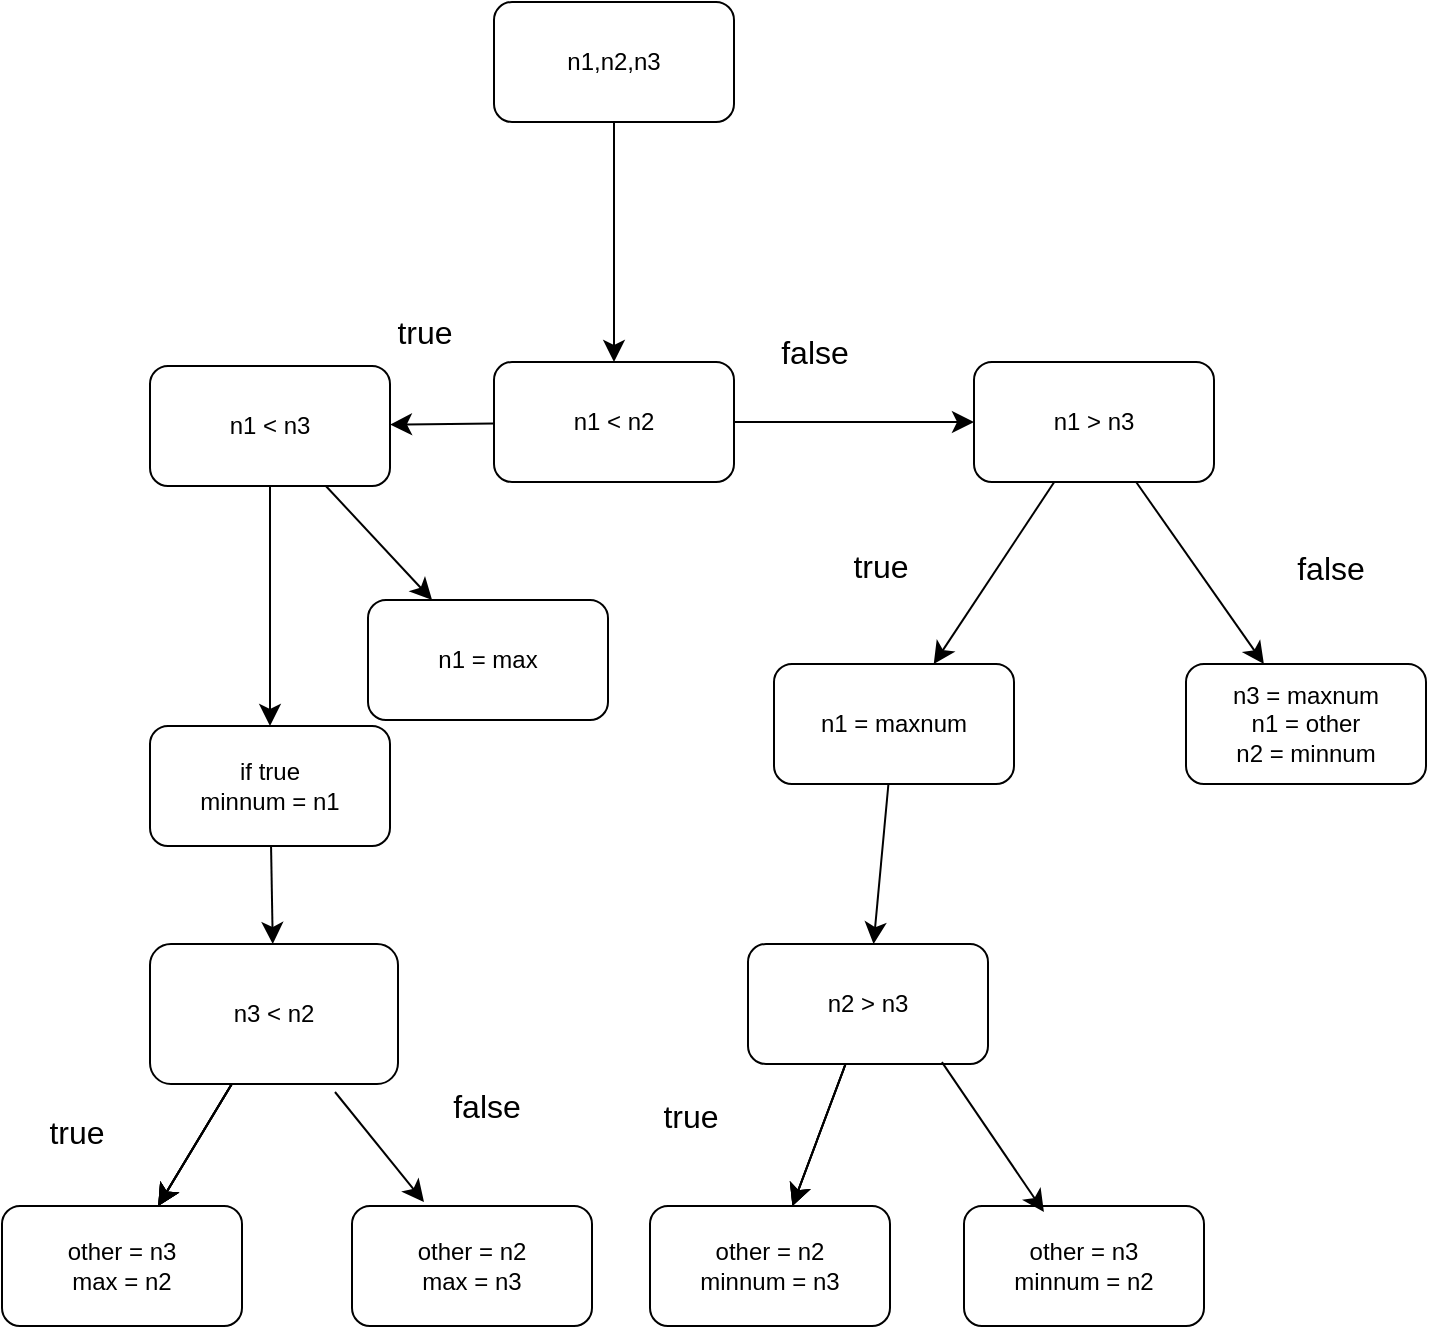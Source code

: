 <mxfile version="24.7.16">
  <diagram name="Page-1" id="UHTLzjkn6akkXgr3sJ76">
    <mxGraphModel dx="1177" dy="1330" grid="0" gridSize="10" guides="1" tooltips="1" connect="1" arrows="1" fold="1" page="0" pageScale="1" pageWidth="850" pageHeight="1100" math="0" shadow="0">
      <root>
        <mxCell id="0" />
        <mxCell id="1" parent="0" />
        <mxCell id="U758MEhYooCLYz5TgYB6-3" value="" style="edgeStyle=none;curved=1;rounded=0;orthogonalLoop=1;jettySize=auto;html=1;fontSize=12;startSize=8;endSize=8;" parent="1" source="U758MEhYooCLYz5TgYB6-1" target="U758MEhYooCLYz5TgYB6-2" edge="1">
          <mxGeometry relative="1" as="geometry" />
        </mxCell>
        <mxCell id="U758MEhYooCLYz5TgYB6-1" value="n1,n2,n3" style="rounded=1;whiteSpace=wrap;html=1;" parent="1" vertex="1">
          <mxGeometry x="123" y="-150" width="120" height="60" as="geometry" />
        </mxCell>
        <mxCell id="U758MEhYooCLYz5TgYB6-5" value="" style="edgeStyle=none;curved=1;rounded=0;orthogonalLoop=1;jettySize=auto;html=1;fontSize=12;startSize=8;endSize=8;" parent="1" source="U758MEhYooCLYz5TgYB6-2" target="U758MEhYooCLYz5TgYB6-4" edge="1">
          <mxGeometry relative="1" as="geometry" />
        </mxCell>
        <mxCell id="U758MEhYooCLYz5TgYB6-10" value="" style="edgeStyle=none;curved=1;rounded=0;orthogonalLoop=1;jettySize=auto;html=1;fontSize=12;startSize=8;endSize=8;" parent="1" source="U758MEhYooCLYz5TgYB6-2" target="U758MEhYooCLYz5TgYB6-9" edge="1">
          <mxGeometry relative="1" as="geometry" />
        </mxCell>
        <mxCell id="U758MEhYooCLYz5TgYB6-2" value="n1 &amp;lt; n2" style="rounded=1;whiteSpace=wrap;html=1;" parent="1" vertex="1">
          <mxGeometry x="123" y="30" width="120" height="60" as="geometry" />
        </mxCell>
        <mxCell id="U758MEhYooCLYz5TgYB6-7" value="" style="edgeStyle=none;curved=1;rounded=0;orthogonalLoop=1;jettySize=auto;html=1;fontSize=12;startSize=8;endSize=8;" parent="1" source="U758MEhYooCLYz5TgYB6-4" target="U758MEhYooCLYz5TgYB6-6" edge="1">
          <mxGeometry relative="1" as="geometry" />
        </mxCell>
        <mxCell id="U758MEhYooCLYz5TgYB6-17" value="" style="edgeStyle=none;curved=1;rounded=0;orthogonalLoop=1;jettySize=auto;html=1;fontSize=12;startSize=8;endSize=8;" parent="1" source="U758MEhYooCLYz5TgYB6-4" target="U758MEhYooCLYz5TgYB6-16" edge="1">
          <mxGeometry relative="1" as="geometry" />
        </mxCell>
        <mxCell id="U758MEhYooCLYz5TgYB6-4" value="n1 &amp;lt; n3" style="rounded=1;whiteSpace=wrap;html=1;" parent="1" vertex="1">
          <mxGeometry x="-49" y="32" width="120" height="60" as="geometry" />
        </mxCell>
        <mxCell id="U758MEhYooCLYz5TgYB6-6" value="n1 = max" style="rounded=1;whiteSpace=wrap;html=1;" parent="1" vertex="1">
          <mxGeometry x="60" y="149" width="120" height="60" as="geometry" />
        </mxCell>
        <mxCell id="U758MEhYooCLYz5TgYB6-8" value="true" style="text;html=1;align=center;verticalAlign=middle;resizable=0;points=[];autosize=1;strokeColor=none;fillColor=none;fontSize=16;" parent="1" vertex="1">
          <mxGeometry x="65.5" y="-0.5" width="45" height="31" as="geometry" />
        </mxCell>
        <mxCell id="U758MEhYooCLYz5TgYB6-13" value="" style="edgeStyle=none;curved=1;rounded=0;orthogonalLoop=1;jettySize=auto;html=1;fontSize=12;startSize=8;endSize=8;" parent="1" source="U758MEhYooCLYz5TgYB6-9" target="U758MEhYooCLYz5TgYB6-12" edge="1">
          <mxGeometry relative="1" as="geometry" />
        </mxCell>
        <mxCell id="U758MEhYooCLYz5TgYB6-15" value="" style="edgeStyle=none;curved=1;rounded=0;orthogonalLoop=1;jettySize=auto;html=1;fontSize=12;startSize=8;endSize=8;" parent="1" source="U758MEhYooCLYz5TgYB6-9" target="U758MEhYooCLYz5TgYB6-14" edge="1">
          <mxGeometry relative="1" as="geometry" />
        </mxCell>
        <mxCell id="U758MEhYooCLYz5TgYB6-9" value="n1 &amp;gt; n3" style="whiteSpace=wrap;html=1;rounded=1;" parent="1" vertex="1">
          <mxGeometry x="363" y="30" width="120" height="60" as="geometry" />
        </mxCell>
        <mxCell id="U758MEhYooCLYz5TgYB6-11" value="false" style="text;html=1;align=center;verticalAlign=middle;resizable=0;points=[];autosize=1;strokeColor=none;fillColor=none;fontSize=16;" parent="1" vertex="1">
          <mxGeometry x="256.5" y="9.5" width="52" height="31" as="geometry" />
        </mxCell>
        <mxCell id="U758MEhYooCLYz5TgYB6-31" value="" style="edgeStyle=none;curved=1;rounded=0;orthogonalLoop=1;jettySize=auto;html=1;fontSize=12;startSize=8;endSize=8;" parent="1" source="U758MEhYooCLYz5TgYB6-12" target="U758MEhYooCLYz5TgYB6-30" edge="1">
          <mxGeometry relative="1" as="geometry" />
        </mxCell>
        <mxCell id="U758MEhYooCLYz5TgYB6-12" value="n1 = maxnum" style="whiteSpace=wrap;html=1;rounded=1;" parent="1" vertex="1">
          <mxGeometry x="263" y="181" width="120" height="60" as="geometry" />
        </mxCell>
        <mxCell id="U758MEhYooCLYz5TgYB6-14" value="n3 = maxnum&lt;div&gt;n1 = other&lt;/div&gt;&lt;div&gt;n2 = minnum&lt;/div&gt;" style="whiteSpace=wrap;html=1;rounded=1;" parent="1" vertex="1">
          <mxGeometry x="469" y="181" width="120" height="60" as="geometry" />
        </mxCell>
        <mxCell id="U758MEhYooCLYz5TgYB6-19" value="" style="edgeStyle=none;curved=1;rounded=0;orthogonalLoop=1;jettySize=auto;html=1;fontSize=12;startSize=8;endSize=8;" parent="1" source="U758MEhYooCLYz5TgYB6-16" target="U758MEhYooCLYz5TgYB6-18" edge="1">
          <mxGeometry relative="1" as="geometry" />
        </mxCell>
        <mxCell id="U758MEhYooCLYz5TgYB6-16" value="&lt;div&gt;if true&lt;/div&gt;&lt;div&gt;minnum = n1&lt;/div&gt;" style="rounded=1;whiteSpace=wrap;html=1;" parent="1" vertex="1">
          <mxGeometry x="-49" y="212" width="120" height="60" as="geometry" />
        </mxCell>
        <mxCell id="U758MEhYooCLYz5TgYB6-21" value="" style="edgeStyle=none;curved=1;rounded=0;orthogonalLoop=1;jettySize=auto;html=1;fontSize=12;startSize=8;endSize=8;" parent="1" source="U758MEhYooCLYz5TgYB6-18" target="U758MEhYooCLYz5TgYB6-20" edge="1">
          <mxGeometry relative="1" as="geometry" />
        </mxCell>
        <mxCell id="U758MEhYooCLYz5TgYB6-23" value="" style="edgeStyle=none;curved=1;rounded=0;orthogonalLoop=1;jettySize=auto;html=1;fontSize=12;startSize=8;endSize=8;" parent="1" source="U758MEhYooCLYz5TgYB6-18" target="U758MEhYooCLYz5TgYB6-20" edge="1">
          <mxGeometry relative="1" as="geometry" />
        </mxCell>
        <mxCell id="U758MEhYooCLYz5TgYB6-24" value="" style="edgeStyle=none;curved=1;rounded=0;orthogonalLoop=1;jettySize=auto;html=1;fontSize=12;startSize=8;endSize=8;" parent="1" source="U758MEhYooCLYz5TgYB6-18" target="U758MEhYooCLYz5TgYB6-20" edge="1">
          <mxGeometry relative="1" as="geometry" />
        </mxCell>
        <mxCell id="U758MEhYooCLYz5TgYB6-25" value="" style="edgeStyle=none;curved=1;rounded=0;orthogonalLoop=1;jettySize=auto;html=1;fontSize=12;startSize=8;endSize=8;" parent="1" source="U758MEhYooCLYz5TgYB6-18" target="U758MEhYooCLYz5TgYB6-20" edge="1">
          <mxGeometry relative="1" as="geometry" />
        </mxCell>
        <mxCell id="U758MEhYooCLYz5TgYB6-18" value="n3 &amp;lt; n2" style="whiteSpace=wrap;html=1;rounded=1;" parent="1" vertex="1">
          <mxGeometry x="-49" y="321" width="124" height="70" as="geometry" />
        </mxCell>
        <mxCell id="U758MEhYooCLYz5TgYB6-20" value="other = n3&lt;div&gt;max = n2&lt;/div&gt;" style="whiteSpace=wrap;html=1;rounded=1;" parent="1" vertex="1">
          <mxGeometry x="-123" y="452" width="120" height="60" as="geometry" />
        </mxCell>
        <mxCell id="U758MEhYooCLYz5TgYB6-22" value="true" style="text;html=1;align=center;verticalAlign=middle;resizable=0;points=[];autosize=1;strokeColor=none;fillColor=none;fontSize=16;" parent="1" vertex="1">
          <mxGeometry x="-109" y="399" width="45" height="31" as="geometry" />
        </mxCell>
        <mxCell id="U758MEhYooCLYz5TgYB6-26" value="other = n2&lt;div&gt;max = n3&lt;/div&gt;" style="whiteSpace=wrap;html=1;rounded=1;" parent="1" vertex="1">
          <mxGeometry x="52" y="452" width="120" height="60" as="geometry" />
        </mxCell>
        <mxCell id="U758MEhYooCLYz5TgYB6-28" value="" style="endArrow=classic;html=1;rounded=0;fontSize=12;startSize=8;endSize=8;curved=1;" parent="1" edge="1">
          <mxGeometry width="50" height="50" relative="1" as="geometry">
            <mxPoint x="43.5" y="395" as="sourcePoint" />
            <mxPoint x="88" y="450" as="targetPoint" />
          </mxGeometry>
        </mxCell>
        <mxCell id="U758MEhYooCLYz5TgYB6-29" value="false" style="text;html=1;align=center;verticalAlign=middle;resizable=0;points=[];autosize=1;strokeColor=none;fillColor=none;fontSize=16;" parent="1" vertex="1">
          <mxGeometry x="92.5" y="386.5" width="52" height="31" as="geometry" />
        </mxCell>
        <mxCell id="U758MEhYooCLYz5TgYB6-34" value="" style="edgeStyle=none;curved=1;rounded=0;orthogonalLoop=1;jettySize=auto;html=1;fontSize=12;startSize=8;endSize=8;" parent="1" source="U758MEhYooCLYz5TgYB6-30" target="U758MEhYooCLYz5TgYB6-33" edge="1">
          <mxGeometry relative="1" as="geometry" />
        </mxCell>
        <mxCell id="U758MEhYooCLYz5TgYB6-36" value="" style="edgeStyle=none;curved=1;rounded=0;orthogonalLoop=1;jettySize=auto;html=1;fontSize=12;startSize=8;endSize=8;" parent="1" source="U758MEhYooCLYz5TgYB6-30" target="U758MEhYooCLYz5TgYB6-33" edge="1">
          <mxGeometry relative="1" as="geometry" />
        </mxCell>
        <mxCell id="U758MEhYooCLYz5TgYB6-37" value="" style="edgeStyle=none;curved=1;rounded=0;orthogonalLoop=1;jettySize=auto;html=1;fontSize=12;startSize=8;endSize=8;" parent="1" source="U758MEhYooCLYz5TgYB6-30" target="U758MEhYooCLYz5TgYB6-33" edge="1">
          <mxGeometry relative="1" as="geometry" />
        </mxCell>
        <mxCell id="U758MEhYooCLYz5TgYB6-30" value="n2 &amp;gt; n3" style="whiteSpace=wrap;html=1;rounded=1;" parent="1" vertex="1">
          <mxGeometry x="250" y="321" width="120" height="60" as="geometry" />
        </mxCell>
        <mxCell id="U758MEhYooCLYz5TgYB6-32" value="true" style="text;html=1;align=center;verticalAlign=middle;resizable=0;points=[];autosize=1;strokeColor=none;fillColor=none;fontSize=16;" parent="1" vertex="1">
          <mxGeometry x="293.5" y="116.5" width="45" height="31" as="geometry" />
        </mxCell>
        <mxCell id="U758MEhYooCLYz5TgYB6-33" value="other = n2&lt;div&gt;minnum = n3&lt;/div&gt;" style="rounded=1;whiteSpace=wrap;html=1;" parent="1" vertex="1">
          <mxGeometry x="201" y="452" width="120" height="60" as="geometry" />
        </mxCell>
        <mxCell id="U758MEhYooCLYz5TgYB6-35" value="true" style="text;html=1;align=center;verticalAlign=middle;resizable=0;points=[];autosize=1;strokeColor=none;fillColor=none;fontSize=16;" parent="1" vertex="1">
          <mxGeometry x="198.5" y="391.5" width="45" height="31" as="geometry" />
        </mxCell>
        <mxCell id="U758MEhYooCLYz5TgYB6-38" value="other = n3&lt;div&gt;minnum = n2&lt;/div&gt;" style="rounded=1;whiteSpace=wrap;html=1;" parent="1" vertex="1">
          <mxGeometry x="358" y="452" width="120" height="60" as="geometry" />
        </mxCell>
        <mxCell id="U758MEhYooCLYz5TgYB6-40" value="" style="endArrow=classic;html=1;rounded=0;fontSize=12;startSize=8;endSize=8;curved=1;exitX=0.808;exitY=0.984;exitDx=0;exitDy=0;exitPerimeter=0;entryX=0.333;entryY=0.05;entryDx=0;entryDy=0;entryPerimeter=0;" parent="1" source="U758MEhYooCLYz5TgYB6-30" target="U758MEhYooCLYz5TgYB6-38" edge="1">
          <mxGeometry width="50" height="50" relative="1" as="geometry">
            <mxPoint x="345" y="430" as="sourcePoint" />
            <mxPoint x="398" y="445" as="targetPoint" />
          </mxGeometry>
        </mxCell>
        <mxCell id="U758MEhYooCLYz5TgYB6-43" value="false" style="text;html=1;align=center;verticalAlign=middle;resizable=0;points=[];autosize=1;strokeColor=none;fillColor=none;fontSize=16;" parent="1" vertex="1">
          <mxGeometry x="514.5" y="117.5" width="52" height="31" as="geometry" />
        </mxCell>
      </root>
    </mxGraphModel>
  </diagram>
</mxfile>

